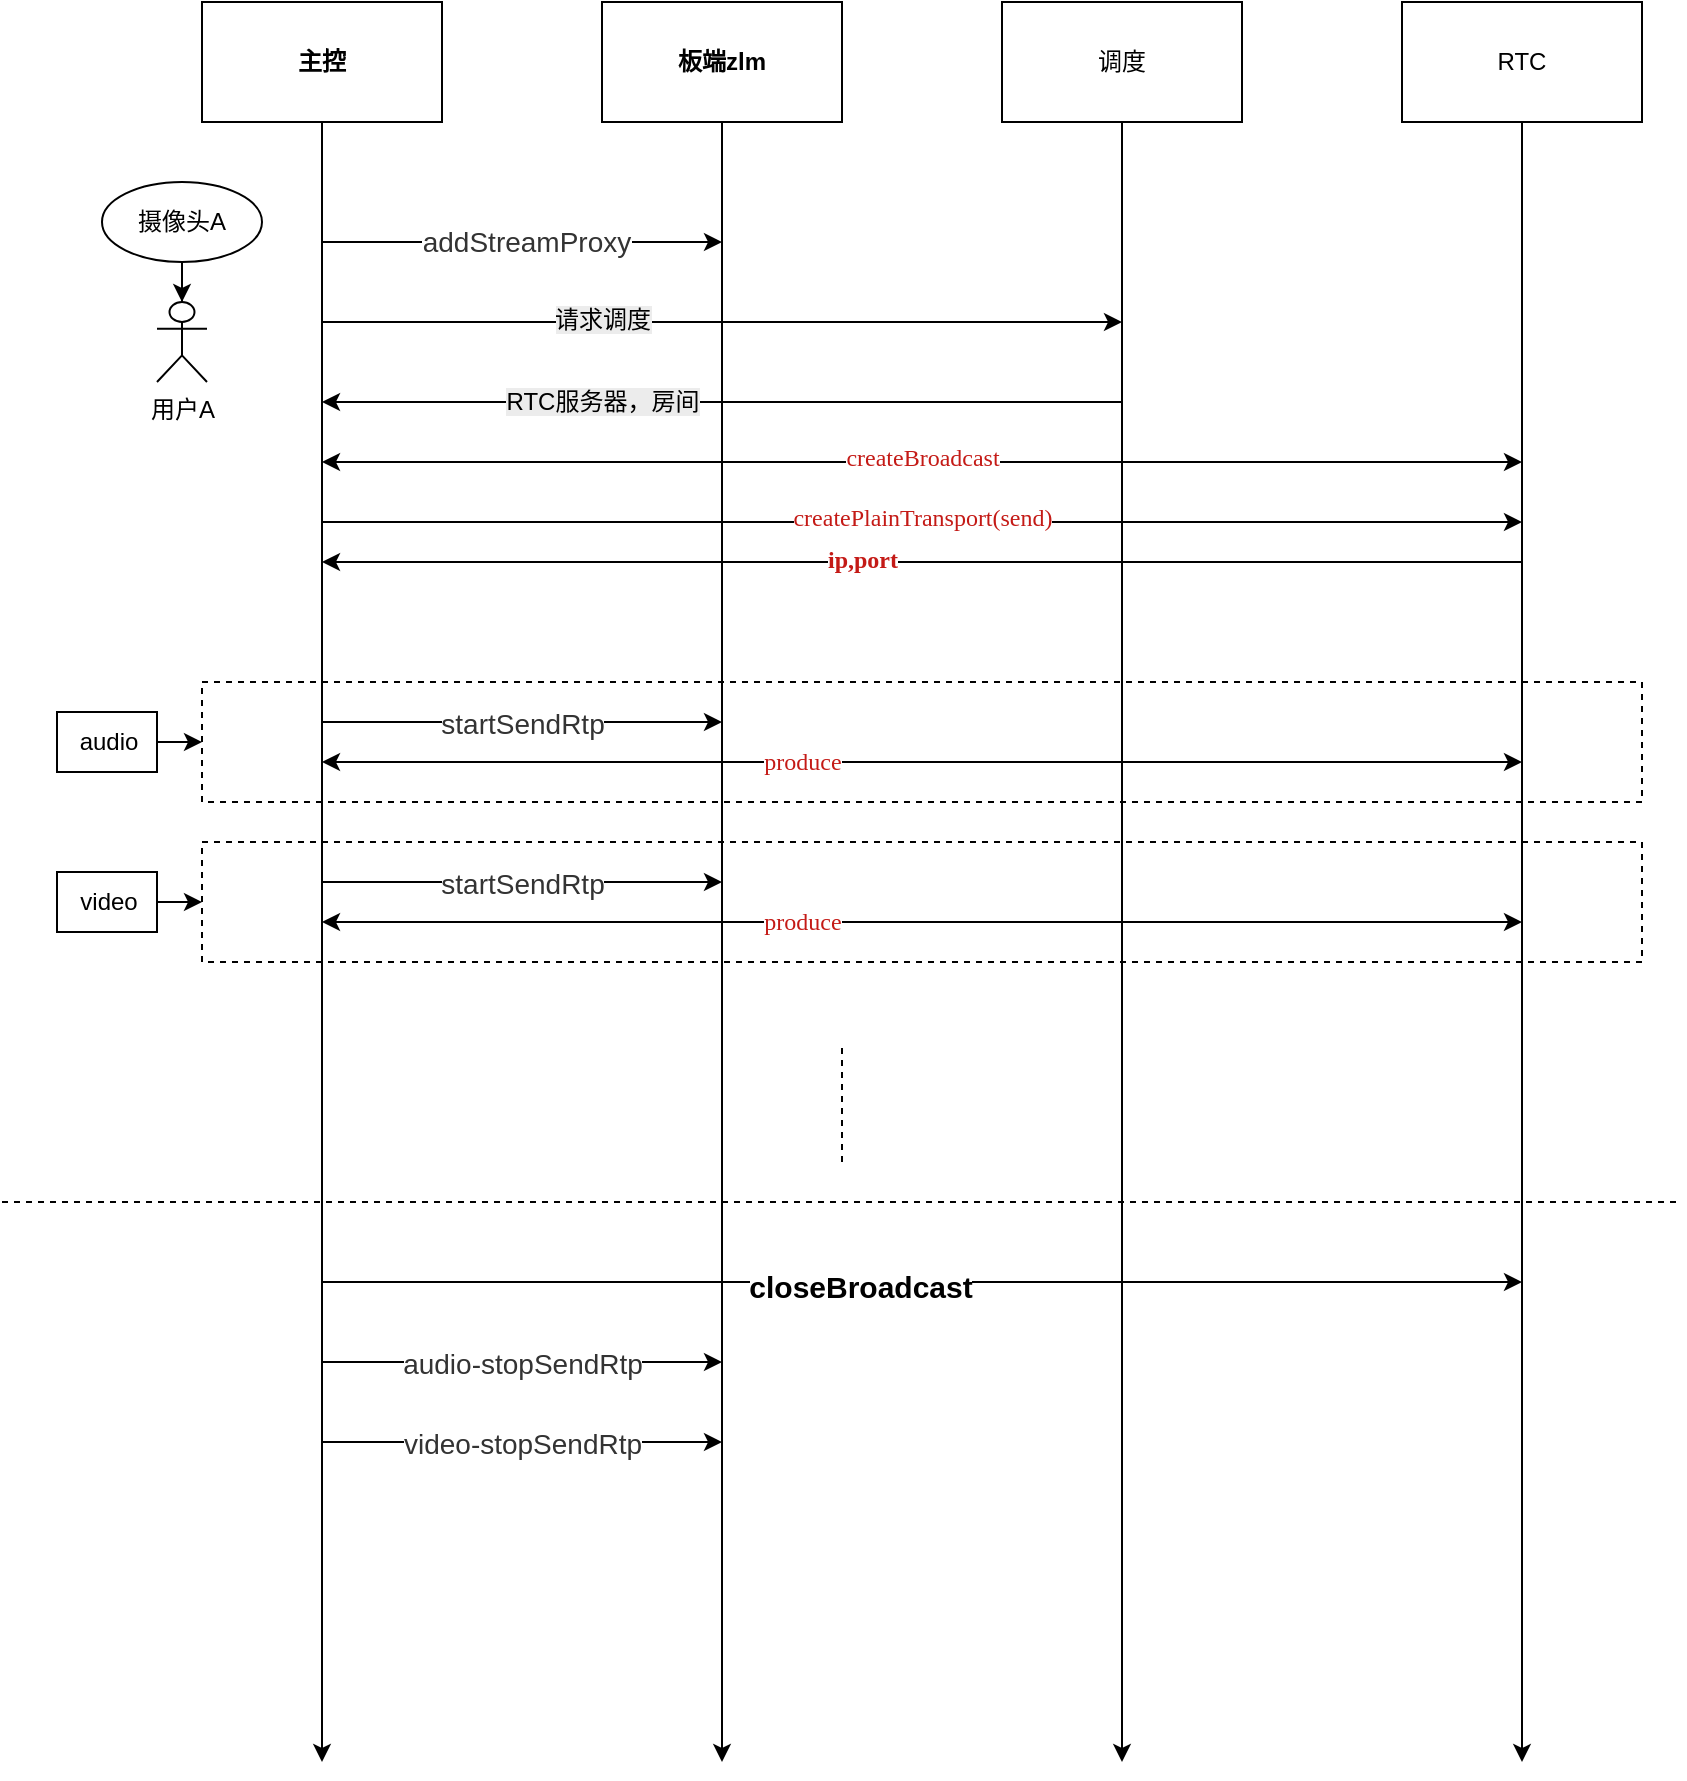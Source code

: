 <mxfile version="27.1.4" pages="2">
  <diagram name="rtsp-&gt;rtc" id="NRCTbS9BeuZ0_GTd9Irn">
    <mxGraphModel dx="1693" dy="895" grid="1" gridSize="10" guides="1" tooltips="1" connect="1" arrows="1" fold="1" page="1" pageScale="1" pageWidth="827" pageHeight="1169" math="0" shadow="0">
      <root>
        <mxCell id="0" />
        <mxCell id="1" parent="0" />
        <mxCell id="kl-N0MjksFBT99BRAnpc-50" value="" style="rounded=0;whiteSpace=wrap;html=1;dashed=1;" parent="1" vertex="1">
          <mxGeometry x="120" y="580" width="720" height="60" as="geometry" />
        </mxCell>
        <mxCell id="kl-N0MjksFBT99BRAnpc-45" value="" style="rounded=0;whiteSpace=wrap;html=1;dashed=1;" parent="1" vertex="1">
          <mxGeometry x="120" y="500" width="720" height="60" as="geometry" />
        </mxCell>
        <mxCell id="kl-N0MjksFBT99BRAnpc-5" style="edgeStyle=orthogonalEdgeStyle;rounded=0;orthogonalLoop=1;jettySize=auto;html=1;" parent="1" source="kl-N0MjksFBT99BRAnpc-1" edge="1">
          <mxGeometry relative="1" as="geometry">
            <mxPoint x="180" y="1040" as="targetPoint" />
          </mxGeometry>
        </mxCell>
        <mxCell id="kl-N0MjksFBT99BRAnpc-1" value="&lt;b&gt;主控&lt;/b&gt;" style="rounded=0;whiteSpace=wrap;html=1;" parent="1" vertex="1">
          <mxGeometry x="120" y="160" width="120" height="60" as="geometry" />
        </mxCell>
        <mxCell id="kl-N0MjksFBT99BRAnpc-6" style="edgeStyle=orthogonalEdgeStyle;rounded=0;orthogonalLoop=1;jettySize=auto;html=1;" parent="1" source="kl-N0MjksFBT99BRAnpc-2" edge="1">
          <mxGeometry relative="1" as="geometry">
            <mxPoint x="380" y="1040" as="targetPoint" />
          </mxGeometry>
        </mxCell>
        <mxCell id="kl-N0MjksFBT99BRAnpc-2" value="&lt;b&gt;板端zlm&lt;span style=&quot;color: rgba(0, 0, 0, 0); font-family: monospace; font-size: 0px; text-align: start; text-wrap-mode: nowrap;&quot;&gt;%3CmxGraphModel%3E%3Croot%3E%3CmxCell%20id%3D%220%22%2F%3E%3CmxCell%20id%3D%221%22%20parent%3D%220%22%2F%3E%3CmxCell%20id%3D%222%22%20value%3D%22%22%20style%3D%22rounded%3D0%3BwhiteSpace%3Dwrap%3Bhtml%3D1%3B%22%20vertex%3D%221%22%20parent%3D%221%22%3E%3CmxGeometry%20x%3D%22520%22%20y%3D%22160%22%20width%3D%22120%22%20height%3D%2260%22%20as%3D%22geometry%22%2F%3E%3C%2FmxCell%3E%3C%2Froot%3E%3C%2FmxGraphModel%3E&lt;/span&gt;&lt;/b&gt;" style="rounded=0;whiteSpace=wrap;html=1;" parent="1" vertex="1">
          <mxGeometry x="320" y="160" width="120" height="60" as="geometry" />
        </mxCell>
        <mxCell id="kl-N0MjksFBT99BRAnpc-11" style="edgeStyle=orthogonalEdgeStyle;rounded=0;orthogonalLoop=1;jettySize=auto;html=1;" parent="1" source="kl-N0MjksFBT99BRAnpc-3" edge="1">
          <mxGeometry relative="1" as="geometry">
            <mxPoint x="580" y="1040" as="targetPoint" />
          </mxGeometry>
        </mxCell>
        <mxCell id="kl-N0MjksFBT99BRAnpc-3" value="调度" style="rounded=0;whiteSpace=wrap;html=1;" parent="1" vertex="1">
          <mxGeometry x="520" y="160" width="120" height="60" as="geometry" />
        </mxCell>
        <mxCell id="kl-N0MjksFBT99BRAnpc-12" style="edgeStyle=orthogonalEdgeStyle;rounded=0;orthogonalLoop=1;jettySize=auto;html=1;" parent="1" source="kl-N0MjksFBT99BRAnpc-4" edge="1">
          <mxGeometry relative="1" as="geometry">
            <mxPoint x="780" y="1040" as="targetPoint" />
          </mxGeometry>
        </mxCell>
        <mxCell id="kl-N0MjksFBT99BRAnpc-4" value="RTC" style="rounded=0;whiteSpace=wrap;html=1;" parent="1" vertex="1">
          <mxGeometry x="720" y="160" width="120" height="60" as="geometry" />
        </mxCell>
        <mxCell id="kl-N0MjksFBT99BRAnpc-7" value="" style="endArrow=classic;html=1;rounded=0;" parent="1" edge="1">
          <mxGeometry width="50" height="50" relative="1" as="geometry">
            <mxPoint x="180" y="280" as="sourcePoint" />
            <mxPoint x="380" y="280" as="targetPoint" />
          </mxGeometry>
        </mxCell>
        <mxCell id="kl-N0MjksFBT99BRAnpc-43" value="&lt;span style=&quot;color: rgb(51, 51, 51); font-family: Arial, sans-serif; font-size: 14px; text-align: left; text-wrap-mode: wrap;&quot;&gt;addStreamProxy&lt;/span&gt;" style="edgeLabel;html=1;align=center;verticalAlign=middle;resizable=0;points=[];" parent="kl-N0MjksFBT99BRAnpc-7" vertex="1" connectable="0">
          <mxGeometry x="0.02" y="-2" relative="1" as="geometry">
            <mxPoint y="-2" as="offset" />
          </mxGeometry>
        </mxCell>
        <mxCell id="kl-N0MjksFBT99BRAnpc-10" value="摄像头A" style="ellipse;whiteSpace=wrap;html=1;" parent="1" vertex="1">
          <mxGeometry x="70" y="250" width="80" height="40" as="geometry" />
        </mxCell>
        <mxCell id="kl-N0MjksFBT99BRAnpc-13" value="" style="endArrow=classic;html=1;rounded=0;" parent="1" edge="1">
          <mxGeometry width="50" height="50" relative="1" as="geometry">
            <mxPoint x="180" y="320" as="sourcePoint" />
            <mxPoint x="580" y="320" as="targetPoint" />
          </mxGeometry>
        </mxCell>
        <mxCell id="kl-N0MjksFBT99BRAnpc-36" value="&lt;span style=&quot;font-size: 12px; background-color: rgb(236, 236, 236);&quot;&gt;请求调度&lt;/span&gt;" style="edgeLabel;html=1;align=center;verticalAlign=middle;resizable=0;points=[];" parent="kl-N0MjksFBT99BRAnpc-13" vertex="1" connectable="0">
          <mxGeometry x="-0.07" y="1" relative="1" as="geometry">
            <mxPoint x="-46" as="offset" />
          </mxGeometry>
        </mxCell>
        <mxCell id="kl-N0MjksFBT99BRAnpc-14" value="用户A" style="shape=umlActor;verticalLabelPosition=bottom;verticalAlign=top;html=1;outlineConnect=0;" parent="1" vertex="1">
          <mxGeometry x="97.5" y="310" width="25" height="40" as="geometry" />
        </mxCell>
        <mxCell id="kl-N0MjksFBT99BRAnpc-15" style="edgeStyle=orthogonalEdgeStyle;rounded=0;orthogonalLoop=1;jettySize=auto;html=1;entryX=0.5;entryY=0;entryDx=0;entryDy=0;entryPerimeter=0;" parent="1" source="kl-N0MjksFBT99BRAnpc-10" target="kl-N0MjksFBT99BRAnpc-14" edge="1">
          <mxGeometry relative="1" as="geometry" />
        </mxCell>
        <mxCell id="kl-N0MjksFBT99BRAnpc-22" value="" style="endArrow=classic;html=1;rounded=0;" parent="1" edge="1">
          <mxGeometry width="50" height="50" relative="1" as="geometry">
            <mxPoint x="580" y="360" as="sourcePoint" />
            <mxPoint x="180" y="360" as="targetPoint" />
          </mxGeometry>
        </mxCell>
        <mxCell id="kl-N0MjksFBT99BRAnpc-35" value="&lt;span style=&quot;font-size: 12px; background-color: rgb(236, 236, 236);&quot;&gt;RTC服务器，房间&lt;/span&gt;" style="edgeLabel;html=1;align=center;verticalAlign=middle;resizable=0;points=[];" parent="kl-N0MjksFBT99BRAnpc-22" vertex="1" connectable="0">
          <mxGeometry x="0.045" y="-3" relative="1" as="geometry">
            <mxPoint x="-51" y="3" as="offset" />
          </mxGeometry>
        </mxCell>
        <mxCell id="kl-N0MjksFBT99BRAnpc-24" value="" style="endArrow=classic;html=1;rounded=0;startArrow=classic;startFill=1;" parent="1" edge="1">
          <mxGeometry width="50" height="50" relative="1" as="geometry">
            <mxPoint x="180" y="390" as="sourcePoint" />
            <mxPoint x="780" y="390" as="targetPoint" />
          </mxGeometry>
        </mxCell>
        <mxCell id="kl-N0MjksFBT99BRAnpc-25" value="&lt;p style=&quot;margin: 0px; font-variant-numeric: normal; font-variant-east-asian: normal; font-variant-alternates: normal; font-size-adjust: none; font-kerning: auto; font-optical-sizing: auto; font-feature-settings: normal; font-variation-settings: normal; font-variant-position: normal; font-variant-emoji: normal; font-stretch: normal; font-size: 12px; line-height: normal; font-family: Menlo; color: rgb(196, 26, 22); text-align: start; text-wrap-mode: wrap;&quot; class=&quot;p1&quot;&gt;createBroadcast&lt;/p&gt;" style="edgeLabel;html=1;align=center;verticalAlign=middle;resizable=0;points=[];" parent="kl-N0MjksFBT99BRAnpc-24" vertex="1" connectable="0">
          <mxGeometry x="-0.263" y="2" relative="1" as="geometry">
            <mxPoint x="79" as="offset" />
          </mxGeometry>
        </mxCell>
        <mxCell id="kl-N0MjksFBT99BRAnpc-27" value="" style="endArrow=classic;html=1;rounded=0;startArrow=none;startFill=0;" parent="1" edge="1">
          <mxGeometry width="50" height="50" relative="1" as="geometry">
            <mxPoint x="180" y="420" as="sourcePoint" />
            <mxPoint x="780" y="420" as="targetPoint" />
          </mxGeometry>
        </mxCell>
        <mxCell id="kl-N0MjksFBT99BRAnpc-28" value="&lt;p style=&quot;margin: 0px; font-variant-numeric: normal; font-variant-east-asian: normal; font-variant-alternates: normal; font-size-adjust: none; font-kerning: auto; font-optical-sizing: auto; font-feature-settings: normal; font-variation-settings: normal; font-variant-position: normal; font-variant-emoji: normal; font-stretch: normal; font-size: 12px; line-height: normal; font-family: Menlo; color: rgb(196, 26, 22); text-align: start; text-wrap-mode: wrap;&quot; class=&quot;p1&quot;&gt;createPlainTransport(send)&lt;/p&gt;" style="edgeLabel;html=1;align=center;verticalAlign=middle;resizable=0;points=[];" parent="kl-N0MjksFBT99BRAnpc-27" vertex="1" connectable="0">
          <mxGeometry x="-0.263" y="2" relative="1" as="geometry">
            <mxPoint x="79" as="offset" />
          </mxGeometry>
        </mxCell>
        <mxCell id="kl-N0MjksFBT99BRAnpc-32" value="" style="endArrow=classic;html=1;rounded=0;" parent="1" edge="1">
          <mxGeometry width="50" height="50" relative="1" as="geometry">
            <mxPoint x="780" y="440" as="sourcePoint" />
            <mxPoint x="180" y="440" as="targetPoint" />
          </mxGeometry>
        </mxCell>
        <mxCell id="kl-N0MjksFBT99BRAnpc-34" value="&lt;span style=&quot;color: rgb(196, 26, 22); font-family: Menlo; font-size: 12px; text-align: start; text-wrap-mode: wrap;&quot;&gt;&lt;b&gt;ip,port&lt;/b&gt;&lt;/span&gt;" style="edgeLabel;html=1;align=center;verticalAlign=middle;resizable=0;points=[];" parent="kl-N0MjksFBT99BRAnpc-32" vertex="1" connectable="0">
          <mxGeometry x="0.27" y="-1" relative="1" as="geometry">
            <mxPoint x="51" as="offset" />
          </mxGeometry>
        </mxCell>
        <mxCell id="kl-N0MjksFBT99BRAnpc-39" value="" style="endArrow=classic;html=1;rounded=0;startArrow=classic;startFill=1;" parent="1" edge="1">
          <mxGeometry width="50" height="50" relative="1" as="geometry">
            <mxPoint x="180" y="540" as="sourcePoint" />
            <mxPoint x="780" y="540" as="targetPoint" />
          </mxGeometry>
        </mxCell>
        <mxCell id="kl-N0MjksFBT99BRAnpc-40" value="&lt;p style=&quot;margin: 0px; font-variant-numeric: normal; font-variant-east-asian: normal; font-variant-alternates: normal; font-size-adjust: none; font-kerning: auto; font-optical-sizing: auto; font-feature-settings: normal; font-variation-settings: normal; font-variant-position: normal; font-variant-emoji: normal; font-stretch: normal; font-size: 12px; line-height: normal; font-family: Menlo; color: rgb(196, 26, 22); text-align: start; text-wrap-mode: wrap;&quot; class=&quot;p1&quot;&gt;produce&lt;/p&gt;" style="edgeLabel;html=1;align=center;verticalAlign=middle;resizable=0;points=[];" parent="kl-N0MjksFBT99BRAnpc-39" vertex="1" connectable="0">
          <mxGeometry x="-0.263" y="2" relative="1" as="geometry">
            <mxPoint x="19" y="2" as="offset" />
          </mxGeometry>
        </mxCell>
        <mxCell id="kl-N0MjksFBT99BRAnpc-41" value="" style="endArrow=classic;html=1;rounded=0;" parent="1" edge="1">
          <mxGeometry width="50" height="50" relative="1" as="geometry">
            <mxPoint x="180" y="520" as="sourcePoint" />
            <mxPoint x="380" y="520" as="targetPoint" />
          </mxGeometry>
        </mxCell>
        <mxCell id="kl-N0MjksFBT99BRAnpc-42" value="&lt;span style=&quot;color: rgb(51, 51, 51); font-family: Arial, sans-serif; font-size: 14px; text-align: left; text-wrap-mode: wrap;&quot;&gt;startSendRtp&lt;/span&gt;" style="edgeLabel;html=1;align=center;verticalAlign=middle;resizable=0;points=[];" parent="kl-N0MjksFBT99BRAnpc-41" vertex="1" connectable="0">
          <mxGeometry x="-0.14" y="-1" relative="1" as="geometry">
            <mxPoint x="14" as="offset" />
          </mxGeometry>
        </mxCell>
        <mxCell id="kl-N0MjksFBT99BRAnpc-49" style="edgeStyle=orthogonalEdgeStyle;rounded=0;orthogonalLoop=1;jettySize=auto;html=1;entryX=0;entryY=0.5;entryDx=0;entryDy=0;" parent="1" source="kl-N0MjksFBT99BRAnpc-48" target="kl-N0MjksFBT99BRAnpc-45" edge="1">
          <mxGeometry relative="1" as="geometry" />
        </mxCell>
        <mxCell id="kl-N0MjksFBT99BRAnpc-48" value="audio" style="text;html=1;align=center;verticalAlign=middle;resizable=0;points=[];autosize=1;strokeColor=default;fillColor=none;" parent="1" vertex="1">
          <mxGeometry x="47.5" y="515" width="50" height="30" as="geometry" />
        </mxCell>
        <mxCell id="kl-N0MjksFBT99BRAnpc-51" value="" style="endArrow=classic;html=1;rounded=0;startArrow=classic;startFill=1;" parent="1" edge="1">
          <mxGeometry width="50" height="50" relative="1" as="geometry">
            <mxPoint x="180" y="620" as="sourcePoint" />
            <mxPoint x="780" y="620" as="targetPoint" />
          </mxGeometry>
        </mxCell>
        <mxCell id="kl-N0MjksFBT99BRAnpc-52" value="&lt;p style=&quot;margin: 0px; font-variant-numeric: normal; font-variant-east-asian: normal; font-variant-alternates: normal; font-size-adjust: none; font-kerning: auto; font-optical-sizing: auto; font-feature-settings: normal; font-variation-settings: normal; font-variant-position: normal; font-variant-emoji: normal; font-stretch: normal; font-size: 12px; line-height: normal; font-family: Menlo; color: rgb(196, 26, 22); text-align: start; text-wrap-mode: wrap;&quot; class=&quot;p1&quot;&gt;produce&lt;/p&gt;" style="edgeLabel;html=1;align=center;verticalAlign=middle;resizable=0;points=[];" parent="kl-N0MjksFBT99BRAnpc-51" vertex="1" connectable="0">
          <mxGeometry x="-0.263" y="2" relative="1" as="geometry">
            <mxPoint x="19" y="2" as="offset" />
          </mxGeometry>
        </mxCell>
        <mxCell id="kl-N0MjksFBT99BRAnpc-53" value="" style="endArrow=classic;html=1;rounded=0;" parent="1" edge="1">
          <mxGeometry width="50" height="50" relative="1" as="geometry">
            <mxPoint x="180" y="600" as="sourcePoint" />
            <mxPoint x="380" y="600" as="targetPoint" />
          </mxGeometry>
        </mxCell>
        <mxCell id="kl-N0MjksFBT99BRAnpc-54" value="&lt;span style=&quot;color: rgb(51, 51, 51); font-family: Arial, sans-serif; font-size: 14px; text-align: left; text-wrap-mode: wrap;&quot;&gt;startSendRtp&lt;/span&gt;" style="edgeLabel;html=1;align=center;verticalAlign=middle;resizable=0;points=[];" parent="kl-N0MjksFBT99BRAnpc-53" vertex="1" connectable="0">
          <mxGeometry x="-0.14" y="-1" relative="1" as="geometry">
            <mxPoint x="14" as="offset" />
          </mxGeometry>
        </mxCell>
        <mxCell id="kl-N0MjksFBT99BRAnpc-55" style="edgeStyle=orthogonalEdgeStyle;rounded=0;orthogonalLoop=1;jettySize=auto;html=1;entryX=0;entryY=0.5;entryDx=0;entryDy=0;" parent="1" source="kl-N0MjksFBT99BRAnpc-56" target="kl-N0MjksFBT99BRAnpc-50" edge="1">
          <mxGeometry relative="1" as="geometry" />
        </mxCell>
        <mxCell id="kl-N0MjksFBT99BRAnpc-56" value="video" style="text;html=1;align=center;verticalAlign=middle;resizable=0;points=[];autosize=1;strokeColor=default;fillColor=none;" parent="1" vertex="1">
          <mxGeometry x="47.5" y="595" width="50" height="30" as="geometry" />
        </mxCell>
        <mxCell id="kl-N0MjksFBT99BRAnpc-57" value="" style="endArrow=none;dashed=1;html=1;rounded=0;" parent="1" edge="1">
          <mxGeometry width="50" height="50" relative="1" as="geometry">
            <mxPoint x="20" y="760" as="sourcePoint" />
            <mxPoint x="860" y="760" as="targetPoint" />
          </mxGeometry>
        </mxCell>
        <mxCell id="kl-N0MjksFBT99BRAnpc-58" value="" style="endArrow=none;dashed=1;html=1;rounded=0;strokeWidth=1;curved=0;fontStyle=1" parent="1" edge="1">
          <mxGeometry width="50" height="50" relative="1" as="geometry">
            <mxPoint x="440" y="740" as="sourcePoint" />
            <mxPoint x="440" y="680" as="targetPoint" />
          </mxGeometry>
        </mxCell>
        <mxCell id="kl-N0MjksFBT99BRAnpc-91" value="" style="endArrow=classic;html=1;rounded=0;" parent="1" edge="1">
          <mxGeometry width="50" height="50" relative="1" as="geometry">
            <mxPoint x="180" y="840" as="sourcePoint" />
            <mxPoint x="380" y="840" as="targetPoint" />
          </mxGeometry>
        </mxCell>
        <mxCell id="kl-N0MjksFBT99BRAnpc-92" value="&lt;span style=&quot;color: rgb(51, 51, 51); font-family: Arial, sans-serif; font-size: 14px; text-align: left; text-wrap-mode: wrap;&quot;&gt;audio-stopSendRtp&lt;/span&gt;" style="edgeLabel;html=1;align=center;verticalAlign=middle;resizable=0;points=[];" parent="kl-N0MjksFBT99BRAnpc-91" vertex="1" connectable="0">
          <mxGeometry x="-0.14" y="-1" relative="1" as="geometry">
            <mxPoint x="14" as="offset" />
          </mxGeometry>
        </mxCell>
        <mxCell id="kl-N0MjksFBT99BRAnpc-97" value="" style="endArrow=classic;html=1;rounded=0;" parent="1" edge="1">
          <mxGeometry width="50" height="50" relative="1" as="geometry">
            <mxPoint x="180" y="880" as="sourcePoint" />
            <mxPoint x="380" y="880" as="targetPoint" />
          </mxGeometry>
        </mxCell>
        <mxCell id="kl-N0MjksFBT99BRAnpc-98" value="&lt;span style=&quot;color: rgb(51, 51, 51); font-family: Arial, sans-serif; font-size: 14px; text-align: left; text-wrap-mode: wrap;&quot;&gt;video-stopSendRtp&lt;/span&gt;" style="edgeLabel;html=1;align=center;verticalAlign=middle;resizable=0;points=[];" parent="kl-N0MjksFBT99BRAnpc-97" vertex="1" connectable="0">
          <mxGeometry x="-0.14" y="-1" relative="1" as="geometry">
            <mxPoint x="14" as="offset" />
          </mxGeometry>
        </mxCell>
        <mxCell id="kl-N0MjksFBT99BRAnpc-101" value="" style="endArrow=classic;html=1;rounded=0;" parent="1" edge="1">
          <mxGeometry width="50" height="50" relative="1" as="geometry">
            <mxPoint x="180" y="800" as="sourcePoint" />
            <mxPoint x="780" y="800" as="targetPoint" />
          </mxGeometry>
        </mxCell>
        <mxCell id="kl-N0MjksFBT99BRAnpc-102" value="&lt;b&gt;&lt;font style=&quot;font-size: 15px;&quot;&gt;closeBroadcast&lt;/font&gt;&lt;/b&gt;" style="edgeLabel;html=1;align=center;verticalAlign=middle;resizable=0;points=[];" parent="kl-N0MjksFBT99BRAnpc-101" vertex="1" connectable="0">
          <mxGeometry x="-0.103" y="-2" relative="1" as="geometry">
            <mxPoint as="offset" />
          </mxGeometry>
        </mxCell>
      </root>
    </mxGraphModel>
  </diagram>
  <diagram id="AKYa9nVtWMQZeyFi7Nym" name="rtc-&gt;rtsp">
    <mxGraphModel dx="1693" dy="895" grid="1" gridSize="10" guides="1" tooltips="1" connect="1" arrows="1" fold="1" page="1" pageScale="1" pageWidth="827" pageHeight="1169" math="0" shadow="0">
      <root>
        <mxCell id="0" />
        <mxCell id="1" parent="0" />
      </root>
    </mxGraphModel>
  </diagram>
</mxfile>
